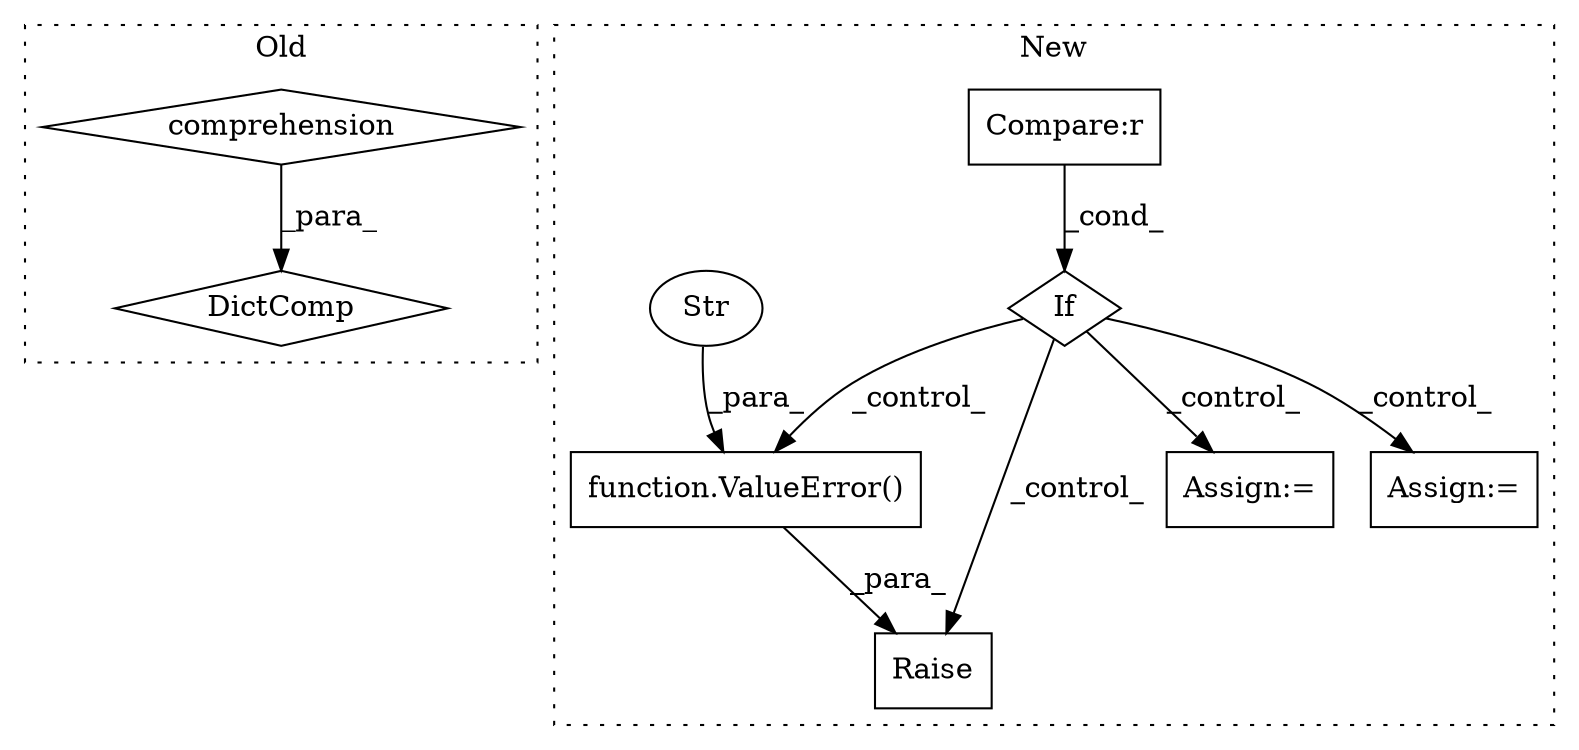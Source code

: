digraph G {
subgraph cluster0 {
1 [label="DictComp" a="84" s="1928" l="40" shape="diamond"];
4 [label="comprehension" a="45" s="1952" l="3" shape="diamond"];
label = "Old";
style="dotted";
}
subgraph cluster1 {
2 [label="function.ValueError()" a="75" s="1702,1740" l="11,1" shape="box"];
3 [label="Raise" a="91" s="1696" l="6" shape="box"];
5 [label="If" a="96" s="1664" l="3" shape="diamond"];
6 [label="Compare:r" a="40" s="1667" l="15" shape="box"];
7 [label="Str" a="66" s="1713" l="27" shape="ellipse"];
8 [label="Assign:=" a="68" s="1956" l="3" shape="box"];
9 [label="Assign:=" a="68" s="1915" l="3" shape="box"];
label = "New";
style="dotted";
}
2 -> 3 [label="_para_"];
4 -> 1 [label="_para_"];
5 -> 3 [label="_control_"];
5 -> 2 [label="_control_"];
5 -> 9 [label="_control_"];
5 -> 8 [label="_control_"];
6 -> 5 [label="_cond_"];
7 -> 2 [label="_para_"];
}